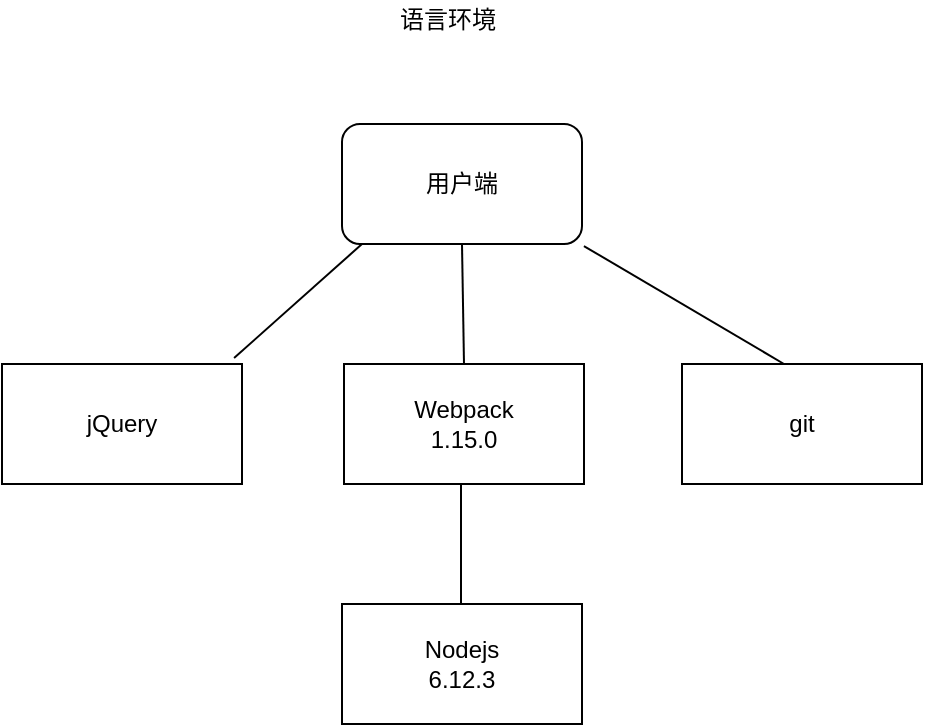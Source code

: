 <mxfile version="12.1.9" type="device" pages="1"><diagram id="x0TOibxiKn7io-Wu_XTo" name="第 1 页"><mxGraphModel dx="526" dy="593" grid="1" gridSize="10" guides="1" tooltips="1" connect="1" arrows="1" fold="1" page="1" pageScale="1" pageWidth="827" pageHeight="1169" math="0" shadow="0"><root><mxCell id="0"/><mxCell id="1" parent="0"/><mxCell id="Wu2DDEI0wrlO6bS0e4Vn-1" value="语言环境" style="text;html=1;resizable=0;points=[];autosize=1;align=left;verticalAlign=top;spacingTop=-4;" vertex="1" parent="1"><mxGeometry x="377" y="90" width="60" height="20" as="geometry"/></mxCell><mxCell id="Wu2DDEI0wrlO6bS0e4Vn-2" value="用户端" style="rounded=1;whiteSpace=wrap;html=1;" vertex="1" parent="1"><mxGeometry x="350" y="152" width="120" height="60" as="geometry"/></mxCell><mxCell id="Wu2DDEI0wrlO6bS0e4Vn-3" value="jQuery" style="rounded=0;whiteSpace=wrap;html=1;" vertex="1" parent="1"><mxGeometry x="180" y="272" width="120" height="60" as="geometry"/></mxCell><mxCell id="Wu2DDEI0wrlO6bS0e4Vn-4" value="Webpack&lt;br&gt;1.15.0" style="rounded=0;whiteSpace=wrap;html=1;" vertex="1" parent="1"><mxGeometry x="351" y="272" width="120" height="60" as="geometry"/></mxCell><mxCell id="Wu2DDEI0wrlO6bS0e4Vn-5" value="git" style="rounded=0;whiteSpace=wrap;html=1;" vertex="1" parent="1"><mxGeometry x="520" y="272" width="120" height="60" as="geometry"/></mxCell><mxCell id="Wu2DDEI0wrlO6bS0e4Vn-6" value="Nodejs&lt;br&gt;6.12.3" style="rounded=0;whiteSpace=wrap;html=1;" vertex="1" parent="1"><mxGeometry x="350" y="392" width="120" height="60" as="geometry"/></mxCell><mxCell id="Wu2DDEI0wrlO6bS0e4Vn-13" value="" style="endArrow=none;html=1;exitX=0.967;exitY=-0.05;exitDx=0;exitDy=0;exitPerimeter=0;" edge="1" parent="1" source="Wu2DDEI0wrlO6bS0e4Vn-3"><mxGeometry width="50" height="50" relative="1" as="geometry"><mxPoint x="310" y="262" as="sourcePoint"/><mxPoint x="360" y="212" as="targetPoint"/></mxGeometry></mxCell><mxCell id="Wu2DDEI0wrlO6bS0e4Vn-15" value="" style="endArrow=none;html=1;entryX=0.5;entryY=1;entryDx=0;entryDy=0;exitX=0.5;exitY=0;exitDx=0;exitDy=0;" edge="1" parent="1" source="Wu2DDEI0wrlO6bS0e4Vn-4" target="Wu2DDEI0wrlO6bS0e4Vn-2"><mxGeometry width="50" height="50" relative="1" as="geometry"><mxPoint x="390" y="262" as="sourcePoint"/><mxPoint x="440" y="212" as="targetPoint"/></mxGeometry></mxCell><mxCell id="Wu2DDEI0wrlO6bS0e4Vn-16" value="" style="endArrow=none;html=1;exitX=1.008;exitY=1.017;exitDx=0;exitDy=0;exitPerimeter=0;entryX=0.425;entryY=0;entryDx=0;entryDy=0;entryPerimeter=0;" edge="1" parent="1" source="Wu2DDEI0wrlO6bS0e4Vn-2" target="Wu2DDEI0wrlO6bS0e4Vn-5"><mxGeometry width="50" height="50" relative="1" as="geometry"><mxPoint x="456.04" y="209" as="sourcePoint"/><mxPoint x="520" y="152" as="targetPoint"/></mxGeometry></mxCell><mxCell id="Wu2DDEI0wrlO6bS0e4Vn-17" value="" style="endArrow=none;html=1;entryX=0.5;entryY=1;entryDx=0;entryDy=0;exitX=0.5;exitY=0;exitDx=0;exitDy=0;" edge="1" parent="1"><mxGeometry width="50" height="50" relative="1" as="geometry"><mxPoint x="409.5" y="392" as="sourcePoint"/><mxPoint x="409.5" y="332" as="targetPoint"/></mxGeometry></mxCell></root></mxGraphModel></diagram></mxfile>